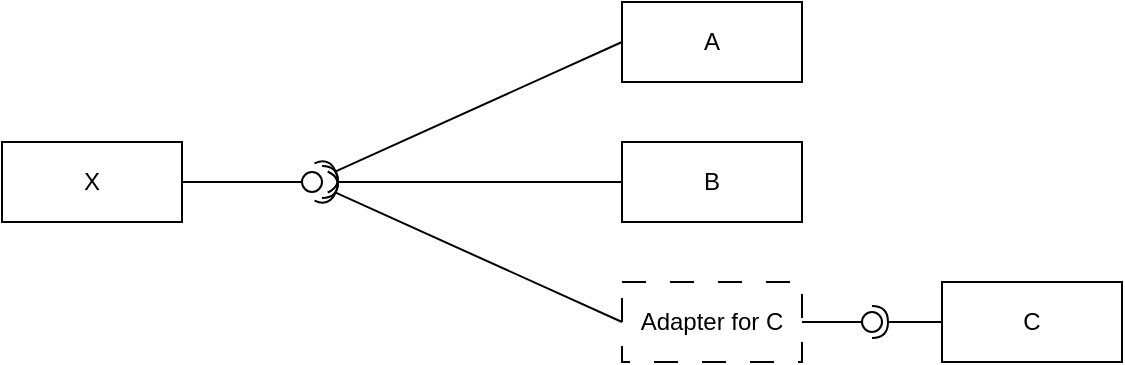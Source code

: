 <mxfile version="21.1.2" type="device">
  <diagram id="C5RBs43oDa-KdzZeNtuy" name="Page-1">
    <mxGraphModel dx="989" dy="582" grid="1" gridSize="10" guides="1" tooltips="1" connect="1" arrows="1" fold="1" page="1" pageScale="1" pageWidth="827" pageHeight="1169" math="0" shadow="0">
      <root>
        <mxCell id="WIyWlLk6GJQsqaUBKTNV-0" />
        <mxCell id="WIyWlLk6GJQsqaUBKTNV-1" parent="WIyWlLk6GJQsqaUBKTNV-0" />
        <mxCell id="i7wbwpve6TRODAYjTZGG-0" value="" style="rounded=0;orthogonalLoop=1;jettySize=auto;html=1;endArrow=none;endFill=0;sketch=0;sourcePerimeterSpacing=0;targetPerimeterSpacing=0;exitX=1;exitY=0.5;exitDx=0;exitDy=0;" edge="1" parent="WIyWlLk6GJQsqaUBKTNV-1" source="i7wbwpve6TRODAYjTZGG-2">
          <mxGeometry relative="1" as="geometry">
            <mxPoint x="370" y="118" as="sourcePoint" />
            <mxPoint x="360" y="170" as="targetPoint" />
          </mxGeometry>
        </mxCell>
        <mxCell id="i7wbwpve6TRODAYjTZGG-1" value="" style="rounded=0;orthogonalLoop=1;jettySize=auto;html=1;endArrow=halfCircle;endFill=0;endSize=6;strokeWidth=1;sketch=0;exitX=0;exitY=0.5;exitDx=0;exitDy=0;" edge="1" target="i7wbwpve6TRODAYjTZGG-2" parent="WIyWlLk6GJQsqaUBKTNV-1" source="i7wbwpve6TRODAYjTZGG-6">
          <mxGeometry relative="1" as="geometry">
            <mxPoint x="470" y="113" as="sourcePoint" />
            <mxPoint x="380" y="160" as="targetPoint" />
          </mxGeometry>
        </mxCell>
        <mxCell id="i7wbwpve6TRODAYjTZGG-6" value="A" style="html=1;whiteSpace=wrap;" vertex="1" parent="WIyWlLk6GJQsqaUBKTNV-1">
          <mxGeometry x="520" y="80" width="90" height="40" as="geometry" />
        </mxCell>
        <mxCell id="i7wbwpve6TRODAYjTZGG-7" value="B" style="html=1;whiteSpace=wrap;" vertex="1" parent="WIyWlLk6GJQsqaUBKTNV-1">
          <mxGeometry x="520" y="150" width="90" height="40" as="geometry" />
        </mxCell>
        <mxCell id="i7wbwpve6TRODAYjTZGG-8" value="C" style="html=1;whiteSpace=wrap;" vertex="1" parent="WIyWlLk6GJQsqaUBKTNV-1">
          <mxGeometry x="680" y="220" width="90" height="40" as="geometry" />
        </mxCell>
        <mxCell id="i7wbwpve6TRODAYjTZGG-9" value="X" style="html=1;whiteSpace=wrap;" vertex="1" parent="WIyWlLk6GJQsqaUBKTNV-1">
          <mxGeometry x="210" y="150" width="90" height="40" as="geometry" />
        </mxCell>
        <mxCell id="i7wbwpve6TRODAYjTZGG-10" value="" style="rounded=0;orthogonalLoop=1;jettySize=auto;html=1;endArrow=none;endFill=0;sketch=0;sourcePerimeterSpacing=0;targetPerimeterSpacing=0;exitX=1;exitY=0.5;exitDx=0;exitDy=0;" edge="1" parent="WIyWlLk6GJQsqaUBKTNV-1" source="i7wbwpve6TRODAYjTZGG-9" target="i7wbwpve6TRODAYjTZGG-2">
          <mxGeometry relative="1" as="geometry">
            <mxPoint x="300" y="170" as="sourcePoint" />
            <mxPoint x="360" y="170" as="targetPoint" />
          </mxGeometry>
        </mxCell>
        <mxCell id="i7wbwpve6TRODAYjTZGG-2" value="" style="ellipse;whiteSpace=wrap;html=1;align=center;aspect=fixed;resizable=0;points=[];outlineConnect=0;sketch=0;" vertex="1" parent="WIyWlLk6GJQsqaUBKTNV-1">
          <mxGeometry x="360" y="165" width="10" height="10" as="geometry" />
        </mxCell>
        <mxCell id="i7wbwpve6TRODAYjTZGG-11" value="Adapter for C" style="html=1;whiteSpace=wrap;dashed=1;dashPattern=12 12;" vertex="1" parent="WIyWlLk6GJQsqaUBKTNV-1">
          <mxGeometry x="520" y="220" width="90" height="40" as="geometry" />
        </mxCell>
        <mxCell id="i7wbwpve6TRODAYjTZGG-12" value="" style="rounded=0;orthogonalLoop=1;jettySize=auto;html=1;endArrow=halfCircle;endFill=0;endSize=6;strokeWidth=1;sketch=0;exitX=0;exitY=0.5;exitDx=0;exitDy=0;" edge="1" parent="WIyWlLk6GJQsqaUBKTNV-1" source="i7wbwpve6TRODAYjTZGG-7" target="i7wbwpve6TRODAYjTZGG-2">
          <mxGeometry relative="1" as="geometry">
            <mxPoint x="490" y="190" as="sourcePoint" />
            <mxPoint x="390" y="170" as="targetPoint" />
          </mxGeometry>
        </mxCell>
        <mxCell id="i7wbwpve6TRODAYjTZGG-13" value="" style="rounded=0;orthogonalLoop=1;jettySize=auto;html=1;endArrow=halfCircle;endFill=0;endSize=6;strokeWidth=1;sketch=0;exitX=0;exitY=0.5;exitDx=0;exitDy=0;" edge="1" parent="WIyWlLk6GJQsqaUBKTNV-1" source="i7wbwpve6TRODAYjTZGG-11" target="i7wbwpve6TRODAYjTZGG-2">
          <mxGeometry relative="1" as="geometry">
            <mxPoint x="500" y="239" as="sourcePoint" />
            <mxPoint x="390" y="190" as="targetPoint" />
          </mxGeometry>
        </mxCell>
        <mxCell id="i7wbwpve6TRODAYjTZGG-14" value="" style="rounded=0;orthogonalLoop=1;jettySize=auto;html=1;endArrow=none;endFill=0;sketch=0;sourcePerimeterSpacing=0;targetPerimeterSpacing=0;exitX=1;exitY=0.5;exitDx=0;exitDy=0;" edge="1" target="i7wbwpve6TRODAYjTZGG-16" parent="WIyWlLk6GJQsqaUBKTNV-1" source="i7wbwpve6TRODAYjTZGG-11">
          <mxGeometry relative="1" as="geometry">
            <mxPoint x="391" y="205" as="sourcePoint" />
          </mxGeometry>
        </mxCell>
        <mxCell id="i7wbwpve6TRODAYjTZGG-15" value="" style="rounded=0;orthogonalLoop=1;jettySize=auto;html=1;endArrow=halfCircle;endFill=0;entryX=0.5;entryY=0.5;endSize=6;strokeWidth=1;sketch=0;exitX=0;exitY=0.5;exitDx=0;exitDy=0;" edge="1" target="i7wbwpve6TRODAYjTZGG-16" parent="WIyWlLk6GJQsqaUBKTNV-1" source="i7wbwpve6TRODAYjTZGG-8">
          <mxGeometry relative="1" as="geometry">
            <mxPoint x="431" y="205" as="sourcePoint" />
          </mxGeometry>
        </mxCell>
        <mxCell id="i7wbwpve6TRODAYjTZGG-16" value="" style="ellipse;whiteSpace=wrap;html=1;align=center;aspect=fixed;resizable=0;points=[];outlineConnect=0;sketch=0;" vertex="1" parent="WIyWlLk6GJQsqaUBKTNV-1">
          <mxGeometry x="640" y="235" width="10" height="10" as="geometry" />
        </mxCell>
      </root>
    </mxGraphModel>
  </diagram>
</mxfile>

